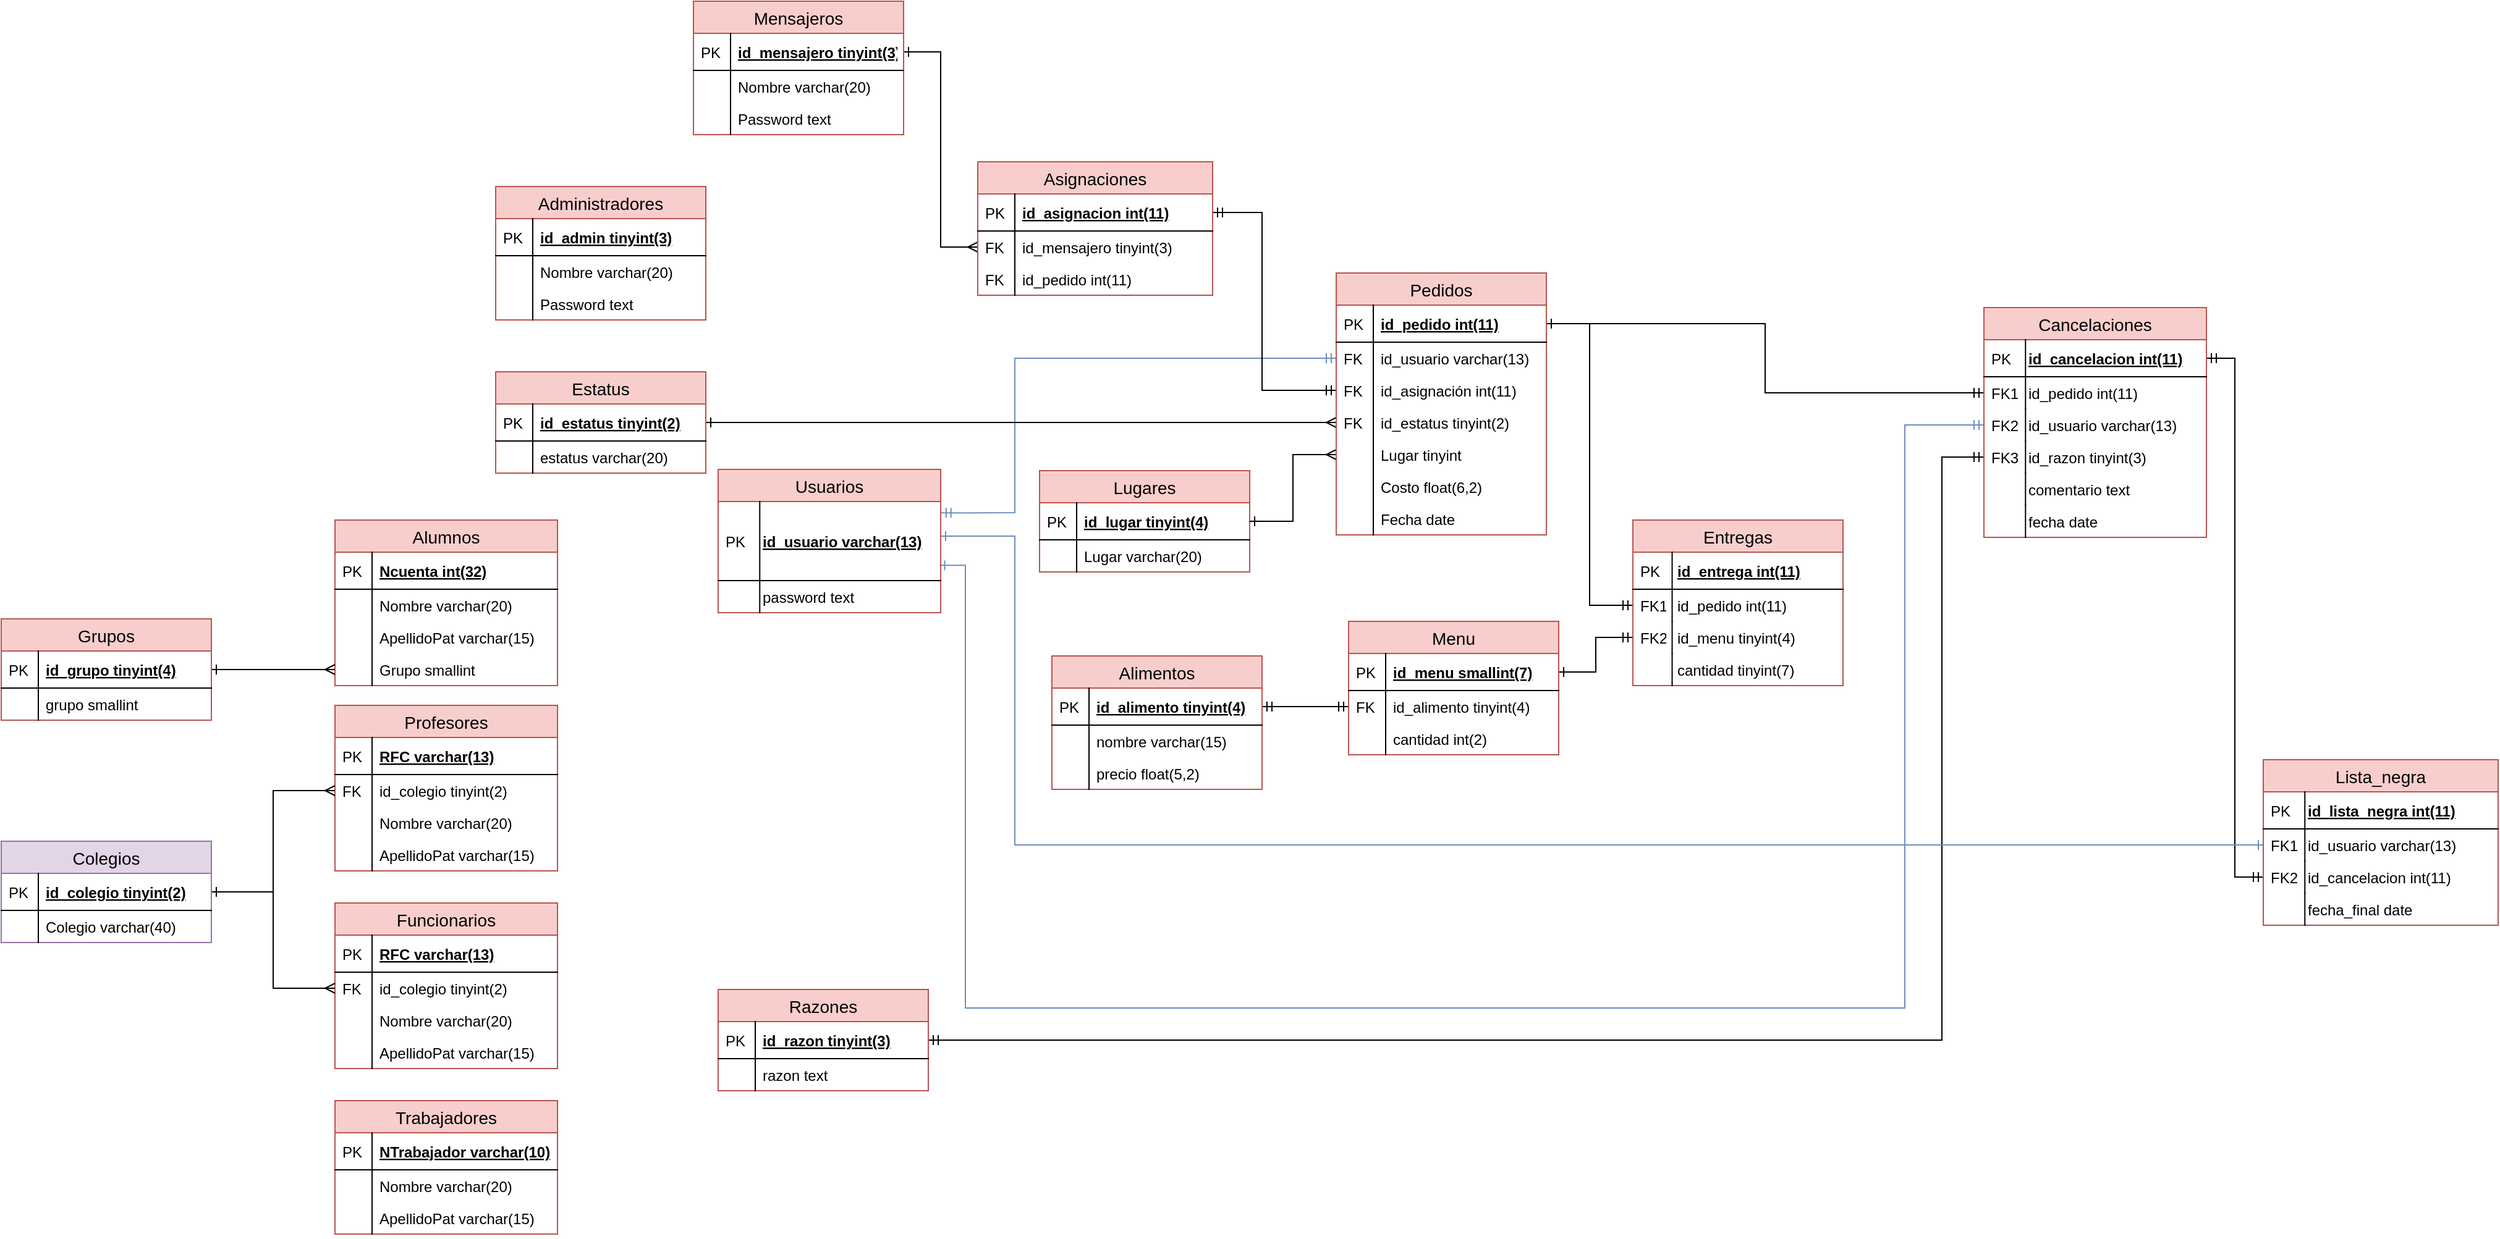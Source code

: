 <mxfile version="13.0.3" type="device"><diagram id="qfNOPnkJXqiFbOZW5sn-" name="Page-1"><mxGraphModel dx="2275" dy="1830" grid="1" gridSize="10" guides="1" tooltips="1" connect="1" arrows="1" fold="1" page="1" pageScale="1" pageWidth="1169" pageHeight="827" math="0" shadow="0"><root><mxCell id="0"/><mxCell id="1" parent="0"/><mxCell id="dNHDh6NeztHpfb-tj-po-1" value="Alumnos" style="swimlane;fontStyle=0;childLayout=stackLayout;horizontal=1;startSize=26;horizontalStack=0;resizeParent=1;resizeParentMax=0;resizeLast=0;collapsible=1;marginBottom=0;align=center;fontSize=14;fillColor=#f8cecc;strokeColor=#b85450;" parent="1" vertex="1"><mxGeometry x="240" y="220" width="180" height="134" as="geometry"/></mxCell><mxCell id="dNHDh6NeztHpfb-tj-po-2" value="Ncuenta int(32)" style="shape=partialRectangle;top=0;left=0;right=0;bottom=1;align=left;verticalAlign=middle;fillColor=none;spacingLeft=34;spacingRight=4;overflow=hidden;rotatable=0;points=[[0,0.5],[1,0.5]];portConstraint=eastwest;dropTarget=0;fontStyle=5;fontSize=12;" parent="dNHDh6NeztHpfb-tj-po-1" vertex="1"><mxGeometry y="26" width="180" height="30" as="geometry"/></mxCell><mxCell id="dNHDh6NeztHpfb-tj-po-3" value="PK" style="shape=partialRectangle;top=0;left=0;bottom=0;fillColor=none;align=left;verticalAlign=middle;spacingLeft=4;spacingRight=4;overflow=hidden;rotatable=0;points=[];portConstraint=eastwest;part=1;fontSize=12;" parent="dNHDh6NeztHpfb-tj-po-2" vertex="1" connectable="0"><mxGeometry width="30" height="30" as="geometry"/></mxCell><mxCell id="dNHDh6NeztHpfb-tj-po-4" value="Nombre varchar(20)" style="shape=partialRectangle;top=0;left=0;right=0;bottom=0;align=left;verticalAlign=top;fillColor=none;spacingLeft=34;spacingRight=4;overflow=hidden;rotatable=0;points=[[0,0.5],[1,0.5]];portConstraint=eastwest;dropTarget=0;fontSize=12;" parent="dNHDh6NeztHpfb-tj-po-1" vertex="1"><mxGeometry y="56" width="180" height="26" as="geometry"/></mxCell><mxCell id="dNHDh6NeztHpfb-tj-po-5" value="" style="shape=partialRectangle;top=0;left=0;bottom=0;fillColor=none;align=left;verticalAlign=top;spacingLeft=4;spacingRight=4;overflow=hidden;rotatable=0;points=[];portConstraint=eastwest;part=1;fontSize=12;" parent="dNHDh6NeztHpfb-tj-po-4" vertex="1" connectable="0"><mxGeometry width="30" height="26" as="geometry"/></mxCell><mxCell id="dNHDh6NeztHpfb-tj-po-6" value="ApellidoPat varchar(15)" style="shape=partialRectangle;top=0;left=0;right=0;bottom=0;align=left;verticalAlign=top;fillColor=none;spacingLeft=34;spacingRight=4;overflow=hidden;rotatable=0;points=[[0,0.5],[1,0.5]];portConstraint=eastwest;dropTarget=0;fontSize=12;" parent="dNHDh6NeztHpfb-tj-po-1" vertex="1"><mxGeometry y="82" width="180" height="26" as="geometry"/></mxCell><mxCell id="dNHDh6NeztHpfb-tj-po-7" value="" style="shape=partialRectangle;top=0;left=0;bottom=0;fillColor=none;align=left;verticalAlign=top;spacingLeft=4;spacingRight=4;overflow=hidden;rotatable=0;points=[];portConstraint=eastwest;part=1;fontSize=12;" parent="dNHDh6NeztHpfb-tj-po-6" vertex="1" connectable="0"><mxGeometry width="30" height="26" as="geometry"/></mxCell><mxCell id="dNHDh6NeztHpfb-tj-po-8" value="Grupo smallint" style="shape=partialRectangle;top=0;left=0;right=0;bottom=0;align=left;verticalAlign=top;fillColor=none;spacingLeft=34;spacingRight=4;overflow=hidden;rotatable=0;points=[[0,0.5],[1,0.5]];portConstraint=eastwest;dropTarget=0;fontSize=12;" parent="dNHDh6NeztHpfb-tj-po-1" vertex="1"><mxGeometry y="108" width="180" height="26" as="geometry"/></mxCell><mxCell id="dNHDh6NeztHpfb-tj-po-9" value="" style="shape=partialRectangle;top=0;left=0;bottom=0;fillColor=none;align=left;verticalAlign=top;spacingLeft=4;spacingRight=4;overflow=hidden;rotatable=0;points=[];portConstraint=eastwest;part=1;fontSize=12;" parent="dNHDh6NeztHpfb-tj-po-8" vertex="1" connectable="0"><mxGeometry width="30" height="26" as="geometry"/></mxCell><mxCell id="dNHDh6NeztHpfb-tj-po-12" value="Profesores" style="swimlane;fontStyle=0;childLayout=stackLayout;horizontal=1;startSize=26;horizontalStack=0;resizeParent=1;resizeParentMax=0;resizeLast=0;collapsible=1;marginBottom=0;align=center;fontSize=14;fillColor=#f8cecc;strokeColor=#b85450;" parent="1" vertex="1"><mxGeometry x="240" y="370" width="180" height="134" as="geometry"/></mxCell><mxCell id="dNHDh6NeztHpfb-tj-po-13" value="RFC varchar(13)" style="shape=partialRectangle;top=0;left=0;right=0;bottom=1;align=left;verticalAlign=middle;fillColor=none;spacingLeft=34;spacingRight=4;overflow=hidden;rotatable=0;points=[[0,0.5],[1,0.5]];portConstraint=eastwest;dropTarget=0;fontStyle=5;fontSize=12;" parent="dNHDh6NeztHpfb-tj-po-12" vertex="1"><mxGeometry y="26" width="180" height="30" as="geometry"/></mxCell><mxCell id="dNHDh6NeztHpfb-tj-po-14" value="PK" style="shape=partialRectangle;top=0;left=0;bottom=0;fillColor=none;align=left;verticalAlign=middle;spacingLeft=4;spacingRight=4;overflow=hidden;rotatable=0;points=[];portConstraint=eastwest;part=1;fontSize=12;" parent="dNHDh6NeztHpfb-tj-po-13" vertex="1" connectable="0"><mxGeometry width="30" height="30" as="geometry"/></mxCell><mxCell id="dNHDh6NeztHpfb-tj-po-198" value="id_colegio tinyint(2)" style="shape=partialRectangle;top=0;left=0;right=0;bottom=0;align=left;verticalAlign=top;fillColor=none;spacingLeft=34;spacingRight=4;overflow=hidden;rotatable=0;points=[[0,0.5],[1,0.5]];portConstraint=eastwest;dropTarget=0;fontSize=12;" parent="dNHDh6NeztHpfb-tj-po-12" vertex="1"><mxGeometry y="56" width="180" height="26" as="geometry"/></mxCell><mxCell id="dNHDh6NeztHpfb-tj-po-199" value="FK" style="shape=partialRectangle;top=0;left=0;bottom=0;fillColor=none;align=left;verticalAlign=top;spacingLeft=4;spacingRight=4;overflow=hidden;rotatable=0;points=[];portConstraint=eastwest;part=1;fontSize=12;" parent="dNHDh6NeztHpfb-tj-po-198" vertex="1" connectable="0"><mxGeometry width="30" height="26" as="geometry"/></mxCell><mxCell id="dNHDh6NeztHpfb-tj-po-15" value="Nombre varchar(20)" style="shape=partialRectangle;top=0;left=0;right=0;bottom=0;align=left;verticalAlign=top;fillColor=none;spacingLeft=34;spacingRight=4;overflow=hidden;rotatable=0;points=[[0,0.5],[1,0.5]];portConstraint=eastwest;dropTarget=0;fontSize=12;" parent="dNHDh6NeztHpfb-tj-po-12" vertex="1"><mxGeometry y="82" width="180" height="26" as="geometry"/></mxCell><mxCell id="dNHDh6NeztHpfb-tj-po-16" value="" style="shape=partialRectangle;top=0;left=0;bottom=0;fillColor=none;align=left;verticalAlign=top;spacingLeft=4;spacingRight=4;overflow=hidden;rotatable=0;points=[];portConstraint=eastwest;part=1;fontSize=12;" parent="dNHDh6NeztHpfb-tj-po-15" vertex="1" connectable="0"><mxGeometry width="30" height="26" as="geometry"/></mxCell><mxCell id="dNHDh6NeztHpfb-tj-po-17" value="ApellidoPat varchar(15)" style="shape=partialRectangle;top=0;left=0;right=0;bottom=0;align=left;verticalAlign=top;fillColor=none;spacingLeft=34;spacingRight=4;overflow=hidden;rotatable=0;points=[[0,0.5],[1,0.5]];portConstraint=eastwest;dropTarget=0;fontSize=12;" parent="dNHDh6NeztHpfb-tj-po-12" vertex="1"><mxGeometry y="108" width="180" height="26" as="geometry"/></mxCell><mxCell id="dNHDh6NeztHpfb-tj-po-18" value="" style="shape=partialRectangle;top=0;left=0;bottom=0;fillColor=none;align=left;verticalAlign=top;spacingLeft=4;spacingRight=4;overflow=hidden;rotatable=0;points=[];portConstraint=eastwest;part=1;fontSize=12;" parent="dNHDh6NeztHpfb-tj-po-17" vertex="1" connectable="0"><mxGeometry width="30" height="26" as="geometry"/></mxCell><mxCell id="dNHDh6NeztHpfb-tj-po-23" value="Funcionarios" style="swimlane;fontStyle=0;childLayout=stackLayout;horizontal=1;startSize=26;horizontalStack=0;resizeParent=1;resizeParentMax=0;resizeLast=0;collapsible=1;marginBottom=0;align=center;fontSize=14;fillColor=#f8cecc;strokeColor=#b85450;" parent="1" vertex="1"><mxGeometry x="240" y="530" width="180" height="134" as="geometry"/></mxCell><mxCell id="dNHDh6NeztHpfb-tj-po-24" value="RFC varchar(13)" style="shape=partialRectangle;top=0;left=0;right=0;bottom=1;align=left;verticalAlign=middle;fillColor=none;spacingLeft=34;spacingRight=4;overflow=hidden;rotatable=0;points=[[0,0.5],[1,0.5]];portConstraint=eastwest;dropTarget=0;fontStyle=5;fontSize=12;" parent="dNHDh6NeztHpfb-tj-po-23" vertex="1"><mxGeometry y="26" width="180" height="30" as="geometry"/></mxCell><mxCell id="dNHDh6NeztHpfb-tj-po-25" value="PK" style="shape=partialRectangle;top=0;left=0;bottom=0;fillColor=none;align=left;verticalAlign=middle;spacingLeft=4;spacingRight=4;overflow=hidden;rotatable=0;points=[];portConstraint=eastwest;part=1;fontSize=12;" parent="dNHDh6NeztHpfb-tj-po-24" vertex="1" connectable="0"><mxGeometry width="30" height="30" as="geometry"/></mxCell><mxCell id="dNHDh6NeztHpfb-tj-po-30" value="id_colegio tinyint(2)" style="shape=partialRectangle;top=0;left=0;right=0;bottom=0;align=left;verticalAlign=top;fillColor=none;spacingLeft=34;spacingRight=4;overflow=hidden;rotatable=0;points=[[0,0.5],[1,0.5]];portConstraint=eastwest;dropTarget=0;fontSize=12;" parent="dNHDh6NeztHpfb-tj-po-23" vertex="1"><mxGeometry y="56" width="180" height="26" as="geometry"/></mxCell><mxCell id="dNHDh6NeztHpfb-tj-po-31" value="FK" style="shape=partialRectangle;top=0;left=0;bottom=0;fillColor=none;align=left;verticalAlign=top;spacingLeft=4;spacingRight=4;overflow=hidden;rotatable=0;points=[];portConstraint=eastwest;part=1;fontSize=12;" parent="dNHDh6NeztHpfb-tj-po-30" vertex="1" connectable="0"><mxGeometry width="30" height="26" as="geometry"/></mxCell><mxCell id="dNHDh6NeztHpfb-tj-po-26" value="Nombre varchar(20)" style="shape=partialRectangle;top=0;left=0;right=0;bottom=0;align=left;verticalAlign=top;fillColor=none;spacingLeft=34;spacingRight=4;overflow=hidden;rotatable=0;points=[[0,0.5],[1,0.5]];portConstraint=eastwest;dropTarget=0;fontSize=12;" parent="dNHDh6NeztHpfb-tj-po-23" vertex="1"><mxGeometry y="82" width="180" height="26" as="geometry"/></mxCell><mxCell id="dNHDh6NeztHpfb-tj-po-27" value="" style="shape=partialRectangle;top=0;left=0;bottom=0;fillColor=none;align=left;verticalAlign=top;spacingLeft=4;spacingRight=4;overflow=hidden;rotatable=0;points=[];portConstraint=eastwest;part=1;fontSize=12;" parent="dNHDh6NeztHpfb-tj-po-26" vertex="1" connectable="0"><mxGeometry width="30" height="26" as="geometry"/></mxCell><mxCell id="dNHDh6NeztHpfb-tj-po-28" value="ApellidoPat varchar(15)" style="shape=partialRectangle;top=0;left=0;right=0;bottom=0;align=left;verticalAlign=top;fillColor=none;spacingLeft=34;spacingRight=4;overflow=hidden;rotatable=0;points=[[0,0.5],[1,0.5]];portConstraint=eastwest;dropTarget=0;fontSize=12;" parent="dNHDh6NeztHpfb-tj-po-23" vertex="1"><mxGeometry y="108" width="180" height="26" as="geometry"/></mxCell><mxCell id="dNHDh6NeztHpfb-tj-po-29" value="" style="shape=partialRectangle;top=0;left=0;bottom=0;fillColor=none;align=left;verticalAlign=top;spacingLeft=4;spacingRight=4;overflow=hidden;rotatable=0;points=[];portConstraint=eastwest;part=1;fontSize=12;" parent="dNHDh6NeztHpfb-tj-po-28" vertex="1" connectable="0"><mxGeometry width="30" height="26" as="geometry"/></mxCell><mxCell id="dNHDh6NeztHpfb-tj-po-34" value="Trabajadores" style="swimlane;fontStyle=0;childLayout=stackLayout;horizontal=1;startSize=26;horizontalStack=0;resizeParent=1;resizeParentMax=0;resizeLast=0;collapsible=1;marginBottom=0;align=center;fontSize=14;fillColor=#f8cecc;strokeColor=#b85450;" parent="1" vertex="1"><mxGeometry x="240" y="690" width="180" height="108" as="geometry"/></mxCell><mxCell id="dNHDh6NeztHpfb-tj-po-35" value="NTrabajador varchar(10)" style="shape=partialRectangle;top=0;left=0;right=0;bottom=1;align=left;verticalAlign=middle;fillColor=none;spacingLeft=34;spacingRight=4;overflow=hidden;rotatable=0;points=[[0,0.5],[1,0.5]];portConstraint=eastwest;dropTarget=0;fontStyle=5;fontSize=12;" parent="dNHDh6NeztHpfb-tj-po-34" vertex="1"><mxGeometry y="26" width="180" height="30" as="geometry"/></mxCell><mxCell id="dNHDh6NeztHpfb-tj-po-36" value="PK" style="shape=partialRectangle;top=0;left=0;bottom=0;fillColor=none;align=left;verticalAlign=middle;spacingLeft=4;spacingRight=4;overflow=hidden;rotatable=0;points=[];portConstraint=eastwest;part=1;fontSize=12;" parent="dNHDh6NeztHpfb-tj-po-35" vertex="1" connectable="0"><mxGeometry width="30" height="30" as="geometry"/></mxCell><mxCell id="dNHDh6NeztHpfb-tj-po-37" value="Nombre varchar(20)" style="shape=partialRectangle;top=0;left=0;right=0;bottom=0;align=left;verticalAlign=top;fillColor=none;spacingLeft=34;spacingRight=4;overflow=hidden;rotatable=0;points=[[0,0.5],[1,0.5]];portConstraint=eastwest;dropTarget=0;fontSize=12;" parent="dNHDh6NeztHpfb-tj-po-34" vertex="1"><mxGeometry y="56" width="180" height="26" as="geometry"/></mxCell><mxCell id="dNHDh6NeztHpfb-tj-po-38" value="" style="shape=partialRectangle;top=0;left=0;bottom=0;fillColor=none;align=left;verticalAlign=top;spacingLeft=4;spacingRight=4;overflow=hidden;rotatable=0;points=[];portConstraint=eastwest;part=1;fontSize=12;" parent="dNHDh6NeztHpfb-tj-po-37" vertex="1" connectable="0"><mxGeometry width="30" height="26" as="geometry"/></mxCell><mxCell id="dNHDh6NeztHpfb-tj-po-39" value="ApellidoPat varchar(15)" style="shape=partialRectangle;top=0;left=0;right=0;bottom=0;align=left;verticalAlign=top;fillColor=none;spacingLeft=34;spacingRight=4;overflow=hidden;rotatable=0;points=[[0,0.5],[1,0.5]];portConstraint=eastwest;dropTarget=0;fontSize=12;" parent="dNHDh6NeztHpfb-tj-po-34" vertex="1"><mxGeometry y="82" width="180" height="26" as="geometry"/></mxCell><mxCell id="dNHDh6NeztHpfb-tj-po-40" value="" style="shape=partialRectangle;top=0;left=0;bottom=0;fillColor=none;align=left;verticalAlign=top;spacingLeft=4;spacingRight=4;overflow=hidden;rotatable=0;points=[];portConstraint=eastwest;part=1;fontSize=12;" parent="dNHDh6NeztHpfb-tj-po-39" vertex="1" connectable="0"><mxGeometry width="30" height="26" as="geometry"/></mxCell><mxCell id="dNHDh6NeztHpfb-tj-po-135" style="edgeStyle=orthogonalEdgeStyle;rounded=0;orthogonalLoop=1;jettySize=auto;html=1;exitX=0.996;exitY=0.806;exitDx=0;exitDy=0;entryX=0;entryY=0.5;entryDx=0;entryDy=0;fontSize=14;fillColor=#dae8fc;strokeColor=#6c8ebf;exitPerimeter=0;endArrow=ERmandOne;endFill=0;startArrow=ERone;startFill=0;" parent="1" source="dNHDh6NeztHpfb-tj-po-88" target="dNHDh6NeztHpfb-tj-po-127" edge="1"><mxGeometry relative="1" as="geometry"><Array as="points"><mxPoint x="750" y="257"/><mxPoint x="750" y="615"/><mxPoint x="1510" y="615"/><mxPoint x="1510" y="143"/></Array></mxGeometry></mxCell><mxCell id="dNHDh6NeztHpfb-tj-po-136" style="edgeStyle=orthogonalEdgeStyle;rounded=0;orthogonalLoop=1;jettySize=auto;html=1;exitX=1.002;exitY=0.143;exitDx=0;exitDy=0;entryX=0;entryY=0.5;entryDx=0;entryDy=0;fontSize=14;fillColor=#dae8fc;strokeColor=#6c8ebf;startArrow=ERmandOne;startFill=0;endArrow=ERmandOne;endFill=0;exitPerimeter=0;" parent="1" source="dNHDh6NeztHpfb-tj-po-88" target="dNHDh6NeztHpfb-tj-po-81" edge="1"><mxGeometry relative="1" as="geometry"><Array as="points"><mxPoint x="750" y="214"/><mxPoint x="790" y="214"/><mxPoint x="790" y="89"/></Array></mxGeometry></mxCell><mxCell id="dNHDh6NeztHpfb-tj-po-145" style="edgeStyle=orthogonalEdgeStyle;rounded=0;orthogonalLoop=1;jettySize=auto;html=1;exitX=1;exitY=0.5;exitDx=0;exitDy=0;entryX=0;entryY=0.5;entryDx=0;entryDy=0;fontSize=14;startArrow=ERmandOne;startFill=0;endArrow=ERmandOne;endFill=0;" parent="1" source="dNHDh6NeztHpfb-tj-po-139" target="dNHDh6NeztHpfb-tj-po-125" edge="1"><mxGeometry relative="1" as="geometry"><Array as="points"><mxPoint x="1540" y="641"/><mxPoint x="1540" y="169"/></Array></mxGeometry></mxCell><mxCell id="dNHDh6NeztHpfb-tj-po-159" style="edgeStyle=orthogonalEdgeStyle;rounded=0;orthogonalLoop=1;jettySize=auto;html=1;exitX=1;exitY=0.5;exitDx=0;exitDy=0;fontSize=14;entryX=0;entryY=0.5;entryDx=0;entryDy=0;startArrow=ERmandOne;startFill=0;endArrow=ERmandOne;endFill=0;" parent="1" source="dNHDh6NeztHpfb-tj-po-123" target="dNHDh6NeztHpfb-tj-po-149" edge="1"><mxGeometry relative="1" as="geometry"><mxPoint x="1740" y="470" as="targetPoint"/></mxGeometry></mxCell><mxCell id="dNHDh6NeztHpfb-tj-po-160" style="edgeStyle=orthogonalEdgeStyle;rounded=0;orthogonalLoop=1;jettySize=auto;html=1;entryX=0;entryY=0.5;entryDx=0;entryDy=0;fontSize=14;fillColor=#dae8fc;strokeColor=#6c8ebf;startArrow=ERone;startFill=0;endArrow=ERone;endFill=0;" parent="1" target="dNHDh6NeztHpfb-tj-po-151" edge="1"><mxGeometry relative="1" as="geometry"><Array as="points"><mxPoint x="790" y="233"/><mxPoint x="790" y="483"/></Array><mxPoint x="730" y="233" as="sourcePoint"/></mxGeometry></mxCell><mxCell id="dNHDh6NeztHpfb-tj-po-168" style="edgeStyle=orthogonalEdgeStyle;rounded=0;orthogonalLoop=1;jettySize=auto;html=1;exitX=1;exitY=0.5;exitDx=0;exitDy=0;entryX=0;entryY=0.5;entryDx=0;entryDy=0;fontSize=14;startArrow=ERmandOne;startFill=0;endArrow=ERmandOne;endFill=0;" parent="1" source="dNHDh6NeztHpfb-tj-po-162" target="dNHDh6NeztHpfb-tj-po-70" edge="1"><mxGeometry relative="1" as="geometry"/></mxCell><mxCell id="dNHDh6NeztHpfb-tj-po-138" value="Razones" style="swimlane;fontStyle=0;childLayout=stackLayout;horizontal=1;startSize=26;horizontalStack=0;resizeParent=1;resizeParentMax=0;resizeLast=0;collapsible=1;marginBottom=0;align=center;fontSize=14;fillColor=#f8cecc;strokeColor=#b85450;" parent="1" vertex="1"><mxGeometry x="550" y="600" width="170" height="82" as="geometry"/></mxCell><mxCell id="dNHDh6NeztHpfb-tj-po-139" value="id_razon tinyint(3)" style="shape=partialRectangle;top=0;left=0;right=0;bottom=1;align=left;verticalAlign=middle;fillColor=none;spacingLeft=34;spacingRight=4;overflow=hidden;rotatable=0;points=[[0,0.5],[1,0.5]];portConstraint=eastwest;dropTarget=0;fontStyle=5;fontSize=12;" parent="dNHDh6NeztHpfb-tj-po-138" vertex="1"><mxGeometry y="26" width="170" height="30" as="geometry"/></mxCell><mxCell id="dNHDh6NeztHpfb-tj-po-140" value="PK" style="shape=partialRectangle;top=0;left=0;bottom=0;fillColor=none;align=left;verticalAlign=middle;spacingLeft=4;spacingRight=4;overflow=hidden;rotatable=0;points=[];portConstraint=eastwest;part=1;fontSize=12;" parent="dNHDh6NeztHpfb-tj-po-139" vertex="1" connectable="0"><mxGeometry width="30" height="30" as="geometry"/></mxCell><mxCell id="dNHDh6NeztHpfb-tj-po-143" value="razon text" style="shape=partialRectangle;top=0;left=0;right=0;bottom=0;align=left;verticalAlign=top;fillColor=none;spacingLeft=34;spacingRight=4;overflow=hidden;rotatable=0;points=[[0,0.5],[1,0.5]];portConstraint=eastwest;dropTarget=0;fontSize=12;" parent="dNHDh6NeztHpfb-tj-po-138" vertex="1"><mxGeometry y="56" width="170" height="26" as="geometry"/></mxCell><mxCell id="dNHDh6NeztHpfb-tj-po-144" value="" style="shape=partialRectangle;top=0;left=0;bottom=0;fillColor=none;align=left;verticalAlign=top;spacingLeft=4;spacingRight=4;overflow=hidden;rotatable=0;points=[];portConstraint=eastwest;part=1;fontSize=12;" parent="dNHDh6NeztHpfb-tj-po-143" vertex="1" connectable="0"><mxGeometry width="30" height="26" as="geometry"/></mxCell><mxCell id="dNHDh6NeztHpfb-tj-po-185" style="edgeStyle=orthogonalEdgeStyle;rounded=0;orthogonalLoop=1;jettySize=auto;html=1;exitX=1;exitY=0.5;exitDx=0;exitDy=0;entryX=0;entryY=0.5;entryDx=0;entryDy=0;fontSize=14;startArrow=ERone;startFill=0;endArrow=ERmandOne;endFill=0;" parent="1" source="dNHDh6NeztHpfb-tj-po-68" target="dNHDh6NeztHpfb-tj-po-183" edge="1"><mxGeometry relative="1" as="geometry"/></mxCell><mxCell id="dNHDh6NeztHpfb-tj-po-186" style="edgeStyle=orthogonalEdgeStyle;rounded=0;orthogonalLoop=1;jettySize=auto;html=1;exitX=1;exitY=0.5;exitDx=0;exitDy=0;entryX=0;entryY=0.5;entryDx=0;entryDy=0;fontSize=14;startArrow=ERone;startFill=0;endArrow=ERmandOne;endFill=0;" parent="1" source="dNHDh6NeztHpfb-tj-po-79" target="dNHDh6NeztHpfb-tj-po-179" edge="1"><mxGeometry relative="1" as="geometry"/></mxCell><mxCell id="dNHDh6NeztHpfb-tj-po-197" style="edgeStyle=orthogonalEdgeStyle;rounded=0;orthogonalLoop=1;jettySize=auto;html=1;exitX=1;exitY=0.5;exitDx=0;exitDy=0;entryX=0;entryY=0.5;entryDx=0;entryDy=0;fontSize=14;startArrow=ERone;startFill=0;endArrow=ERmany;endFill=0;" parent="1" source="dNHDh6NeztHpfb-tj-po-193" target="dNHDh6NeztHpfb-tj-po-30" edge="1"><mxGeometry relative="1" as="geometry"/></mxCell><mxCell id="dNHDh6NeztHpfb-tj-po-200" style="edgeStyle=orthogonalEdgeStyle;rounded=0;orthogonalLoop=1;jettySize=auto;html=1;exitX=1;exitY=0.5;exitDx=0;exitDy=0;entryX=0;entryY=0.5;entryDx=0;entryDy=0;fontSize=14;startArrow=ERone;startFill=0;endArrow=ERmany;endFill=0;" parent="1" source="dNHDh6NeztHpfb-tj-po-193" target="dNHDh6NeztHpfb-tj-po-198" edge="1"><mxGeometry relative="1" as="geometry"/></mxCell><mxCell id="dNHDh6NeztHpfb-tj-po-161" value="Alimentos" style="swimlane;fontStyle=0;childLayout=stackLayout;horizontal=1;startSize=26;horizontalStack=0;resizeParent=1;resizeParentMax=0;resizeLast=0;collapsible=1;marginBottom=0;align=center;fontSize=14;fillColor=#f8cecc;strokeColor=#b85450;" parent="1" vertex="1"><mxGeometry x="820" y="330" width="170" height="108" as="geometry"/></mxCell><mxCell id="dNHDh6NeztHpfb-tj-po-162" value="id_alimento tinyint(4)" style="shape=partialRectangle;top=0;left=0;right=0;bottom=1;align=left;verticalAlign=middle;fillColor=none;spacingLeft=34;spacingRight=4;overflow=hidden;rotatable=0;points=[[0,0.5],[1,0.5]];portConstraint=eastwest;dropTarget=0;fontStyle=5;fontSize=12;" parent="dNHDh6NeztHpfb-tj-po-161" vertex="1"><mxGeometry y="26" width="170" height="30" as="geometry"/></mxCell><mxCell id="dNHDh6NeztHpfb-tj-po-163" value="PK" style="shape=partialRectangle;top=0;left=0;bottom=0;fillColor=none;align=left;verticalAlign=middle;spacingLeft=4;spacingRight=4;overflow=hidden;rotatable=0;points=[];portConstraint=eastwest;part=1;fontSize=12;" parent="dNHDh6NeztHpfb-tj-po-162" vertex="1" connectable="0"><mxGeometry width="30" height="30" as="geometry"/></mxCell><mxCell id="dNHDh6NeztHpfb-tj-po-164" value="nombre varchar(15)" style="shape=partialRectangle;top=0;left=0;right=0;bottom=0;align=left;verticalAlign=top;fillColor=none;spacingLeft=34;spacingRight=4;overflow=hidden;rotatable=0;points=[[0,0.5],[1,0.5]];portConstraint=eastwest;dropTarget=0;fontSize=12;" parent="dNHDh6NeztHpfb-tj-po-161" vertex="1"><mxGeometry y="56" width="170" height="26" as="geometry"/></mxCell><mxCell id="dNHDh6NeztHpfb-tj-po-165" value="" style="shape=partialRectangle;top=0;left=0;bottom=0;fillColor=none;align=left;verticalAlign=top;spacingLeft=4;spacingRight=4;overflow=hidden;rotatable=0;points=[];portConstraint=eastwest;part=1;fontSize=12;" parent="dNHDh6NeztHpfb-tj-po-164" vertex="1" connectable="0"><mxGeometry width="30" height="26" as="geometry"/></mxCell><mxCell id="dNHDh6NeztHpfb-tj-po-166" value="precio float(5,2)" style="shape=partialRectangle;top=0;left=0;right=0;bottom=0;align=left;verticalAlign=top;fillColor=none;spacingLeft=34;spacingRight=4;overflow=hidden;rotatable=0;points=[[0,0.5],[1,0.5]];portConstraint=eastwest;dropTarget=0;fontSize=12;" parent="dNHDh6NeztHpfb-tj-po-161" vertex="1"><mxGeometry y="82" width="170" height="26" as="geometry"/></mxCell><mxCell id="dNHDh6NeztHpfb-tj-po-167" value="" style="shape=partialRectangle;top=0;left=0;bottom=0;fillColor=none;align=left;verticalAlign=top;spacingLeft=4;spacingRight=4;overflow=hidden;rotatable=0;points=[];portConstraint=eastwest;part=1;fontSize=12;" parent="dNHDh6NeztHpfb-tj-po-166" vertex="1" connectable="0"><mxGeometry width="30" height="26" as="geometry"/></mxCell><mxCell id="dNHDh6NeztHpfb-tj-po-67" value="Menu" style="swimlane;fontStyle=0;childLayout=stackLayout;horizontal=1;startSize=26;horizontalStack=0;resizeParent=1;resizeParentMax=0;resizeLast=0;collapsible=1;marginBottom=0;align=center;fontSize=14;fillColor=#f8cecc;strokeColor=#b85450;" parent="1" vertex="1"><mxGeometry x="1060" y="302" width="170" height="108" as="geometry"/></mxCell><mxCell id="dNHDh6NeztHpfb-tj-po-68" value="id_menu smallint(7)" style="shape=partialRectangle;top=0;left=0;right=0;bottom=1;align=left;verticalAlign=middle;fillColor=none;spacingLeft=34;spacingRight=4;overflow=hidden;rotatable=0;points=[[0,0.5],[1,0.5]];portConstraint=eastwest;dropTarget=0;fontStyle=5;fontSize=12;" parent="dNHDh6NeztHpfb-tj-po-67" vertex="1"><mxGeometry y="26" width="170" height="30" as="geometry"/></mxCell><mxCell id="dNHDh6NeztHpfb-tj-po-69" value="PK" style="shape=partialRectangle;top=0;left=0;bottom=0;fillColor=none;align=left;verticalAlign=middle;spacingLeft=4;spacingRight=4;overflow=hidden;rotatable=0;points=[];portConstraint=eastwest;part=1;fontSize=12;" parent="dNHDh6NeztHpfb-tj-po-68" vertex="1" connectable="0"><mxGeometry width="30" height="30" as="geometry"/></mxCell><mxCell id="dNHDh6NeztHpfb-tj-po-70" value="id_alimento tinyint(4)" style="shape=partialRectangle;top=0;left=0;right=0;bottom=0;align=left;verticalAlign=top;fillColor=none;spacingLeft=34;spacingRight=4;overflow=hidden;rotatable=0;points=[[0,0.5],[1,0.5]];portConstraint=eastwest;dropTarget=0;fontSize=12;" parent="dNHDh6NeztHpfb-tj-po-67" vertex="1"><mxGeometry y="56" width="170" height="26" as="geometry"/></mxCell><mxCell id="dNHDh6NeztHpfb-tj-po-71" value="FK" style="shape=partialRectangle;top=0;left=0;bottom=0;fillColor=none;align=left;verticalAlign=top;spacingLeft=4;spacingRight=4;overflow=hidden;rotatable=0;points=[];portConstraint=eastwest;part=1;fontSize=12;" parent="dNHDh6NeztHpfb-tj-po-70" vertex="1" connectable="0"><mxGeometry width="30" height="26" as="geometry"/></mxCell><mxCell id="dNHDh6NeztHpfb-tj-po-72" value="cantidad int(2)" style="shape=partialRectangle;top=0;left=0;right=0;bottom=0;align=left;verticalAlign=top;fillColor=none;spacingLeft=34;spacingRight=4;overflow=hidden;rotatable=0;points=[[0,0.5],[1,0.5]];portConstraint=eastwest;dropTarget=0;fontSize=12;" parent="dNHDh6NeztHpfb-tj-po-67" vertex="1"><mxGeometry y="82" width="170" height="26" as="geometry"/></mxCell><mxCell id="dNHDh6NeztHpfb-tj-po-73" value="" style="shape=partialRectangle;top=0;left=0;bottom=0;fillColor=none;align=left;verticalAlign=top;spacingLeft=4;spacingRight=4;overflow=hidden;rotatable=0;points=[];portConstraint=eastwest;part=1;fontSize=12;" parent="dNHDh6NeztHpfb-tj-po-72" vertex="1" connectable="0"><mxGeometry width="30" height="26" as="geometry"/></mxCell><mxCell id="dNHDh6NeztHpfb-tj-po-176" value="Entregas" style="swimlane;fontStyle=0;childLayout=stackLayout;horizontal=1;startSize=26;horizontalStack=0;resizeParent=1;resizeParentMax=0;resizeLast=0;collapsible=1;marginBottom=0;align=center;fontSize=14;fillColor=#f8cecc;strokeColor=#b85450;" parent="1" vertex="1"><mxGeometry x="1290" y="220" width="170" height="134" as="geometry"/></mxCell><mxCell id="dNHDh6NeztHpfb-tj-po-177" value="id_entrega int(11)" style="shape=partialRectangle;top=0;left=0;right=0;bottom=1;align=left;verticalAlign=middle;fillColor=none;spacingLeft=34;spacingRight=4;overflow=hidden;rotatable=0;points=[[0,0.5],[1,0.5]];portConstraint=eastwest;dropTarget=0;fontStyle=5;fontSize=12;" parent="dNHDh6NeztHpfb-tj-po-176" vertex="1"><mxGeometry y="26" width="170" height="30" as="geometry"/></mxCell><mxCell id="dNHDh6NeztHpfb-tj-po-178" value="PK" style="shape=partialRectangle;top=0;left=0;bottom=0;fillColor=none;align=left;verticalAlign=middle;spacingLeft=4;spacingRight=4;overflow=hidden;rotatable=0;points=[];portConstraint=eastwest;part=1;fontSize=12;" parent="dNHDh6NeztHpfb-tj-po-177" vertex="1" connectable="0"><mxGeometry width="31.765" height="30" as="geometry"/></mxCell><mxCell id="dNHDh6NeztHpfb-tj-po-179" value="id_pedido int(11)" style="shape=partialRectangle;top=0;left=0;right=0;bottom=0;align=left;verticalAlign=top;fillColor=none;spacingLeft=34;spacingRight=4;overflow=hidden;rotatable=0;points=[[0,0.5],[1,0.5]];portConstraint=eastwest;dropTarget=0;fontSize=12;" parent="dNHDh6NeztHpfb-tj-po-176" vertex="1"><mxGeometry y="56" width="170" height="26" as="geometry"/></mxCell><mxCell id="dNHDh6NeztHpfb-tj-po-180" value="FK1" style="shape=partialRectangle;top=0;left=0;bottom=0;fillColor=none;align=left;verticalAlign=top;spacingLeft=4;spacingRight=4;overflow=hidden;rotatable=0;points=[];portConstraint=eastwest;part=1;fontSize=12;" parent="dNHDh6NeztHpfb-tj-po-179" vertex="1" connectable="0"><mxGeometry width="31.765" height="26" as="geometry"/></mxCell><mxCell id="dNHDh6NeztHpfb-tj-po-183" value="id_menu tinyint(4)" style="shape=partialRectangle;top=0;left=0;right=0;bottom=0;align=left;verticalAlign=top;fillColor=none;spacingLeft=34;spacingRight=4;overflow=hidden;rotatable=0;points=[[0,0.5],[1,0.5]];portConstraint=eastwest;dropTarget=0;fontSize=12;" parent="dNHDh6NeztHpfb-tj-po-176" vertex="1"><mxGeometry y="82" width="170" height="26" as="geometry"/></mxCell><mxCell id="dNHDh6NeztHpfb-tj-po-184" value="FK2" style="shape=partialRectangle;top=0;left=0;bottom=0;fillColor=none;align=left;verticalAlign=top;spacingLeft=4;spacingRight=4;overflow=hidden;rotatable=0;points=[];portConstraint=eastwest;part=1;fontSize=12;" parent="dNHDh6NeztHpfb-tj-po-183" vertex="1" connectable="0"><mxGeometry width="31.765" height="26" as="geometry"/></mxCell><mxCell id="dNHDh6NeztHpfb-tj-po-181" value="cantidad tinyint(7)" style="shape=partialRectangle;top=0;left=0;right=0;bottom=0;align=left;verticalAlign=top;fillColor=none;spacingLeft=34;spacingRight=4;overflow=hidden;rotatable=0;points=[[0,0.5],[1,0.5]];portConstraint=eastwest;dropTarget=0;fontSize=12;" parent="dNHDh6NeztHpfb-tj-po-176" vertex="1"><mxGeometry y="108" width="170" height="26" as="geometry"/></mxCell><mxCell id="dNHDh6NeztHpfb-tj-po-182" value="" style="shape=partialRectangle;top=0;left=0;bottom=0;fillColor=none;align=left;verticalAlign=top;spacingLeft=4;spacingRight=4;overflow=hidden;rotatable=0;points=[];portConstraint=eastwest;part=1;fontSize=12;" parent="dNHDh6NeztHpfb-tj-po-181" vertex="1" connectable="0"><mxGeometry width="31.765" height="26" as="geometry"/></mxCell><mxCell id="dNHDh6NeztHpfb-tj-po-211" style="edgeStyle=orthogonalEdgeStyle;rounded=0;orthogonalLoop=1;jettySize=auto;html=1;exitX=1;exitY=0.5;exitDx=0;exitDy=0;entryX=0;entryY=0.5;entryDx=0;entryDy=0;fontSize=14;startArrow=ERone;startFill=0;endArrow=ERmandOne;endFill=0;" parent="1" source="dNHDh6NeztHpfb-tj-po-79" target="dNHDh6NeztHpfb-tj-po-129" edge="1"><mxGeometry relative="1" as="geometry"/></mxCell><mxCell id="dNHDh6NeztHpfb-tj-po-212" style="edgeStyle=orthogonalEdgeStyle;rounded=0;orthogonalLoop=1;jettySize=auto;html=1;exitX=1;exitY=0.5;exitDx=0;exitDy=0;entryX=0;entryY=0.5;entryDx=0;entryDy=0;fontSize=14;startArrow=ERone;startFill=0;endArrow=ERmany;endFill=0;" parent="1" source="dNHDh6NeztHpfb-tj-po-207" target="dNHDh6NeztHpfb-tj-po-204" edge="1"><mxGeometry relative="1" as="geometry"><Array as="points"><mxPoint x="540" y="141"/></Array></mxGeometry></mxCell><mxCell id="dNHDh6NeztHpfb-tj-po-146" value="Lista_negra" style="swimlane;fontStyle=0;childLayout=stackLayout;horizontal=1;startSize=26;horizontalStack=0;resizeParent=1;resizeParentMax=0;resizeLast=0;collapsible=1;marginBottom=0;align=center;fontSize=14;fillColor=#f8cecc;strokeColor=#b85450;" parent="1" vertex="1"><mxGeometry x="1800" y="414" width="190" height="134" as="geometry"/></mxCell><mxCell id="dNHDh6NeztHpfb-tj-po-147" value="id_lista_negra int(11)" style="shape=partialRectangle;top=0;left=0;right=0;bottom=1;align=left;verticalAlign=middle;fillColor=none;spacingLeft=34;spacingRight=4;overflow=hidden;rotatable=0;points=[[0,0.5],[1,0.5]];portConstraint=eastwest;dropTarget=0;fontStyle=5;fontSize=12;" parent="dNHDh6NeztHpfb-tj-po-146" vertex="1"><mxGeometry y="26" width="190" height="30" as="geometry"/></mxCell><mxCell id="dNHDh6NeztHpfb-tj-po-148" value="PK" style="shape=partialRectangle;top=0;left=0;bottom=0;fillColor=none;align=left;verticalAlign=middle;spacingLeft=4;spacingRight=4;overflow=hidden;rotatable=0;points=[];portConstraint=eastwest;part=1;fontSize=12;" parent="dNHDh6NeztHpfb-tj-po-147" vertex="1" connectable="0"><mxGeometry width="33.633" height="30" as="geometry"/></mxCell><mxCell id="dNHDh6NeztHpfb-tj-po-151" value="id_usuario varchar(13)" style="shape=partialRectangle;top=0;left=0;right=0;bottom=0;align=left;verticalAlign=top;fillColor=none;spacingLeft=34;spacingRight=4;overflow=hidden;rotatable=0;points=[[0,0.5],[1,0.5]];portConstraint=eastwest;dropTarget=0;fontSize=12;" parent="dNHDh6NeztHpfb-tj-po-146" vertex="1"><mxGeometry y="56" width="190" height="26" as="geometry"/></mxCell><mxCell id="dNHDh6NeztHpfb-tj-po-152" value="FK1" style="shape=partialRectangle;top=0;left=0;bottom=0;fillColor=none;align=left;verticalAlign=top;spacingLeft=4;spacingRight=4;overflow=hidden;rotatable=0;points=[];portConstraint=eastwest;part=1;fontSize=12;" parent="dNHDh6NeztHpfb-tj-po-151" vertex="1" connectable="0"><mxGeometry width="33.633" height="26" as="geometry"/></mxCell><mxCell id="dNHDh6NeztHpfb-tj-po-149" value="id_cancelacion int(11)" style="shape=partialRectangle;top=0;left=0;right=0;bottom=0;align=left;verticalAlign=top;fillColor=none;spacingLeft=34;spacingRight=4;overflow=hidden;rotatable=0;points=[[0,0.5],[1,0.5]];portConstraint=eastwest;dropTarget=0;fontSize=12;" parent="dNHDh6NeztHpfb-tj-po-146" vertex="1"><mxGeometry y="82" width="190" height="26" as="geometry"/></mxCell><mxCell id="dNHDh6NeztHpfb-tj-po-150" value="FK2" style="shape=partialRectangle;top=0;left=0;bottom=0;fillColor=none;align=left;verticalAlign=top;spacingLeft=4;spacingRight=4;overflow=hidden;rotatable=0;points=[];portConstraint=eastwest;part=1;fontSize=12;" parent="dNHDh6NeztHpfb-tj-po-149" vertex="1" connectable="0"><mxGeometry width="33.633" height="26" as="geometry"/></mxCell><mxCell id="dNHDh6NeztHpfb-tj-po-155" value="fecha_final date" style="shape=partialRectangle;top=0;left=0;right=0;bottom=0;align=left;verticalAlign=top;fillColor=none;spacingLeft=34;spacingRight=4;overflow=hidden;rotatable=0;points=[[0,0.5],[1,0.5]];portConstraint=eastwest;dropTarget=0;fontSize=12;" parent="dNHDh6NeztHpfb-tj-po-146" vertex="1"><mxGeometry y="108" width="190" height="26" as="geometry"/></mxCell><mxCell id="dNHDh6NeztHpfb-tj-po-156" value="" style="shape=partialRectangle;top=0;left=0;bottom=0;fillColor=none;align=left;verticalAlign=top;spacingLeft=4;spacingRight=4;overflow=hidden;rotatable=0;points=[];portConstraint=eastwest;part=1;fontSize=12;" parent="dNHDh6NeztHpfb-tj-po-155" vertex="1" connectable="0"><mxGeometry width="33.633" height="26" as="geometry"/></mxCell><mxCell id="dNHDh6NeztHpfb-tj-po-122" value="Cancelaciones" style="swimlane;fontStyle=0;childLayout=stackLayout;horizontal=1;startSize=26;horizontalStack=0;resizeParent=1;resizeParentMax=0;resizeLast=0;collapsible=1;marginBottom=0;align=center;fontSize=14;fillColor=#f8cecc;strokeColor=#b85450;" parent="1" vertex="1"><mxGeometry x="1574" y="48" width="180" height="186" as="geometry"/></mxCell><mxCell id="dNHDh6NeztHpfb-tj-po-123" value="id_cancelacion int(11)" style="shape=partialRectangle;top=0;left=0;right=0;bottom=1;align=left;verticalAlign=middle;fillColor=none;spacingLeft=34;spacingRight=4;overflow=hidden;rotatable=0;points=[[0,0.5],[1,0.5]];portConstraint=eastwest;dropTarget=0;fontStyle=5;fontSize=12;" parent="dNHDh6NeztHpfb-tj-po-122" vertex="1"><mxGeometry y="26" width="180" height="30" as="geometry"/></mxCell><mxCell id="dNHDh6NeztHpfb-tj-po-124" value="PK" style="shape=partialRectangle;top=0;left=0;bottom=0;fillColor=none;align=left;verticalAlign=middle;spacingLeft=4;spacingRight=4;overflow=hidden;rotatable=0;points=[];portConstraint=eastwest;part=1;fontSize=12;" parent="dNHDh6NeztHpfb-tj-po-123" vertex="1" connectable="0"><mxGeometry width="33.633" height="30" as="geometry"/></mxCell><mxCell id="dNHDh6NeztHpfb-tj-po-129" value="id_pedido int(11)" style="shape=partialRectangle;top=0;left=0;right=0;bottom=0;align=left;verticalAlign=top;fillColor=none;spacingLeft=34;spacingRight=4;overflow=hidden;rotatable=0;points=[[0,0.5],[1,0.5]];portConstraint=eastwest;dropTarget=0;fontSize=12;" parent="dNHDh6NeztHpfb-tj-po-122" vertex="1"><mxGeometry y="56" width="180" height="26" as="geometry"/></mxCell><mxCell id="dNHDh6NeztHpfb-tj-po-130" value="FK1" style="shape=partialRectangle;top=0;left=0;bottom=0;fillColor=none;align=left;verticalAlign=top;spacingLeft=4;spacingRight=4;overflow=hidden;rotatable=0;points=[];portConstraint=eastwest;part=1;fontSize=12;" parent="dNHDh6NeztHpfb-tj-po-129" vertex="1" connectable="0"><mxGeometry width="33.633" height="26" as="geometry"/></mxCell><mxCell id="dNHDh6NeztHpfb-tj-po-127" value="id_usuario varchar(13)" style="shape=partialRectangle;top=0;left=0;right=0;bottom=0;align=left;verticalAlign=top;fillColor=none;spacingLeft=34;spacingRight=4;overflow=hidden;rotatable=0;points=[[0,0.5],[1,0.5]];portConstraint=eastwest;dropTarget=0;fontSize=12;" parent="dNHDh6NeztHpfb-tj-po-122" vertex="1"><mxGeometry y="82" width="180" height="26" as="geometry"/></mxCell><mxCell id="dNHDh6NeztHpfb-tj-po-128" value="FK2" style="shape=partialRectangle;top=0;left=0;bottom=0;fillColor=none;align=left;verticalAlign=top;spacingLeft=4;spacingRight=4;overflow=hidden;rotatable=0;points=[];portConstraint=eastwest;part=1;fontSize=12;" parent="dNHDh6NeztHpfb-tj-po-127" vertex="1" connectable="0"><mxGeometry width="33.633" height="26" as="geometry"/></mxCell><mxCell id="dNHDh6NeztHpfb-tj-po-125" value="id_razon tinyint(3)" style="shape=partialRectangle;top=0;left=0;right=0;bottom=0;align=left;verticalAlign=top;fillColor=none;spacingLeft=34;spacingRight=4;overflow=hidden;rotatable=0;points=[[0,0.5],[1,0.5]];portConstraint=eastwest;dropTarget=0;fontSize=12;" parent="dNHDh6NeztHpfb-tj-po-122" vertex="1"><mxGeometry y="108" width="180" height="26" as="geometry"/></mxCell><mxCell id="dNHDh6NeztHpfb-tj-po-126" value="FK3" style="shape=partialRectangle;top=0;left=0;bottom=0;fillColor=none;align=left;verticalAlign=top;spacingLeft=4;spacingRight=4;overflow=hidden;rotatable=0;points=[];portConstraint=eastwest;part=1;fontSize=12;" parent="dNHDh6NeztHpfb-tj-po-125" vertex="1" connectable="0"><mxGeometry width="33.633" height="26" as="geometry"/></mxCell><mxCell id="dNHDh6NeztHpfb-tj-po-131" value="comentario text" style="shape=partialRectangle;top=0;left=0;right=0;bottom=0;align=left;verticalAlign=top;fillColor=none;spacingLeft=34;spacingRight=4;overflow=hidden;rotatable=0;points=[[0,0.5],[1,0.5]];portConstraint=eastwest;dropTarget=0;fontSize=12;" parent="dNHDh6NeztHpfb-tj-po-122" vertex="1"><mxGeometry y="134" width="180" height="26" as="geometry"/></mxCell><mxCell id="dNHDh6NeztHpfb-tj-po-132" value="" style="shape=partialRectangle;top=0;left=0;bottom=0;fillColor=none;align=left;verticalAlign=top;spacingLeft=4;spacingRight=4;overflow=hidden;rotatable=0;points=[];portConstraint=eastwest;part=1;fontSize=12;" parent="dNHDh6NeztHpfb-tj-po-131" vertex="1" connectable="0"><mxGeometry width="33.633" height="26" as="geometry"/></mxCell><mxCell id="dNHDh6NeztHpfb-tj-po-133" value="fecha date" style="shape=partialRectangle;top=0;left=0;right=0;bottom=0;align=left;verticalAlign=top;fillColor=none;spacingLeft=34;spacingRight=4;overflow=hidden;rotatable=0;points=[[0,0.5],[1,0.5]];portConstraint=eastwest;dropTarget=0;fontSize=12;" parent="dNHDh6NeztHpfb-tj-po-122" vertex="1"><mxGeometry y="160" width="180" height="26" as="geometry"/></mxCell><mxCell id="dNHDh6NeztHpfb-tj-po-134" value="" style="shape=partialRectangle;top=0;left=0;bottom=0;fillColor=none;align=left;verticalAlign=top;spacingLeft=4;spacingRight=4;overflow=hidden;rotatable=0;points=[];portConstraint=eastwest;part=1;fontSize=12;" parent="dNHDh6NeztHpfb-tj-po-133" vertex="1" connectable="0"><mxGeometry width="33.633" height="26" as="geometry"/></mxCell><mxCell id="dNHDh6NeztHpfb-tj-po-228" style="edgeStyle=orthogonalEdgeStyle;rounded=0;orthogonalLoop=1;jettySize=auto;html=1;exitX=1;exitY=0.5;exitDx=0;exitDy=0;entryX=0;entryY=0.5;entryDx=0;entryDy=0;fontSize=14;startArrow=ERmandOne;startFill=0;endArrow=ERmandOne;endFill=0;" parent="1" source="mX2cdD475jnR9oYOWXAd-2" target="dNHDh6NeztHpfb-tj-po-202" edge="1"><mxGeometry relative="1" as="geometry"><Array as="points"><mxPoint x="990" y="-29"/><mxPoint x="990" y="115"/></Array></mxGeometry></mxCell><mxCell id="GHDTEg2poODoNYxx4lCb-6" style="edgeStyle=orthogonalEdgeStyle;rounded=0;orthogonalLoop=1;jettySize=auto;html=1;exitX=0;exitY=0.5;exitDx=0;exitDy=0;startArrow=ERmany;startFill=0;endArrow=ERone;endFill=0;entryX=1;entryY=0.5;entryDx=0;entryDy=0;" parent="1" source="dNHDh6NeztHpfb-tj-po-8" target="GHDTEg2poODoNYxx4lCb-2" edge="1"><mxGeometry relative="1" as="geometry"><mxPoint x="170" y="250" as="targetPoint"/></mxGeometry></mxCell><mxCell id="GHDTEg2poODoNYxx4lCb-1" value="Grupos" style="swimlane;fontStyle=0;childLayout=stackLayout;horizontal=1;startSize=26;horizontalStack=0;resizeParent=1;resizeParentMax=0;resizeLast=0;collapsible=1;marginBottom=0;align=center;fontSize=14;fillColor=#f8cecc;strokeColor=#b85450;" parent="1" vertex="1"><mxGeometry x="-30" y="300" width="170" height="82" as="geometry"/></mxCell><mxCell id="GHDTEg2poODoNYxx4lCb-2" value="id_grupo tinyint(4)" style="shape=partialRectangle;top=0;left=0;right=0;bottom=1;align=left;verticalAlign=middle;fillColor=none;spacingLeft=34;spacingRight=4;overflow=hidden;rotatable=0;points=[[0,0.5],[1,0.5]];portConstraint=eastwest;dropTarget=0;fontStyle=5;fontSize=12;" parent="GHDTEg2poODoNYxx4lCb-1" vertex="1"><mxGeometry y="26" width="170" height="30" as="geometry"/></mxCell><mxCell id="GHDTEg2poODoNYxx4lCb-3" value="PK" style="shape=partialRectangle;top=0;left=0;bottom=0;fillColor=none;align=left;verticalAlign=middle;spacingLeft=4;spacingRight=4;overflow=hidden;rotatable=0;points=[];portConstraint=eastwest;part=1;fontSize=12;" parent="GHDTEg2poODoNYxx4lCb-2" vertex="1" connectable="0"><mxGeometry width="30" height="30" as="geometry"/></mxCell><mxCell id="GHDTEg2poODoNYxx4lCb-4" value="grupo smallint" style="shape=partialRectangle;top=0;left=0;right=0;bottom=0;align=left;verticalAlign=top;fillColor=none;spacingLeft=34;spacingRight=4;overflow=hidden;rotatable=0;points=[[0,0.5],[1,0.5]];portConstraint=eastwest;dropTarget=0;fontSize=12;" parent="GHDTEg2poODoNYxx4lCb-1" vertex="1"><mxGeometry y="56" width="170" height="26" as="geometry"/></mxCell><mxCell id="GHDTEg2poODoNYxx4lCb-5" value="" style="shape=partialRectangle;top=0;left=0;bottom=0;fillColor=none;align=left;verticalAlign=top;spacingLeft=4;spacingRight=4;overflow=hidden;rotatable=0;points=[];portConstraint=eastwest;part=1;fontSize=12;" parent="GHDTEg2poODoNYxx4lCb-4" vertex="1" connectable="0"><mxGeometry width="30" height="26" as="geometry"/></mxCell><mxCell id="GHDTEg2poODoNYxx4lCb-7" value="Lugares" style="swimlane;fontStyle=0;childLayout=stackLayout;horizontal=1;startSize=26;horizontalStack=0;resizeParent=1;resizeParentMax=0;resizeLast=0;collapsible=1;marginBottom=0;align=center;fontSize=14;fillColor=#f8cecc;strokeColor=#b85450;" parent="1" vertex="1"><mxGeometry x="810" y="180" width="170" height="82" as="geometry"/></mxCell><mxCell id="GHDTEg2poODoNYxx4lCb-8" value="id_lugar tinyint(4)" style="shape=partialRectangle;top=0;left=0;right=0;bottom=1;align=left;verticalAlign=middle;fillColor=none;spacingLeft=34;spacingRight=4;overflow=hidden;rotatable=0;points=[[0,0.5],[1,0.5]];portConstraint=eastwest;dropTarget=0;fontStyle=5;fontSize=12;" parent="GHDTEg2poODoNYxx4lCb-7" vertex="1"><mxGeometry y="26" width="170" height="30" as="geometry"/></mxCell><mxCell id="GHDTEg2poODoNYxx4lCb-9" value="PK" style="shape=partialRectangle;top=0;left=0;bottom=0;fillColor=none;align=left;verticalAlign=middle;spacingLeft=4;spacingRight=4;overflow=hidden;rotatable=0;points=[];portConstraint=eastwest;part=1;fontSize=12;" parent="GHDTEg2poODoNYxx4lCb-8" vertex="1" connectable="0"><mxGeometry width="30" height="30" as="geometry"/></mxCell><mxCell id="GHDTEg2poODoNYxx4lCb-10" value="Lugar varchar(20)" style="shape=partialRectangle;top=0;left=0;right=0;bottom=0;align=left;verticalAlign=top;fillColor=none;spacingLeft=34;spacingRight=4;overflow=hidden;rotatable=0;points=[[0,0.5],[1,0.5]];portConstraint=eastwest;dropTarget=0;fontSize=12;" parent="GHDTEg2poODoNYxx4lCb-7" vertex="1"><mxGeometry y="56" width="170" height="26" as="geometry"/></mxCell><mxCell id="GHDTEg2poODoNYxx4lCb-11" value="" style="shape=partialRectangle;top=0;left=0;bottom=0;fillColor=none;align=left;verticalAlign=top;spacingLeft=4;spacingRight=4;overflow=hidden;rotatable=0;points=[];portConstraint=eastwest;part=1;fontSize=12;" parent="GHDTEg2poODoNYxx4lCb-10" vertex="1" connectable="0"><mxGeometry width="30" height="26" as="geometry"/></mxCell><mxCell id="GHDTEg2poODoNYxx4lCb-12" style="edgeStyle=orthogonalEdgeStyle;rounded=0;orthogonalLoop=1;jettySize=auto;html=1;exitX=1;exitY=0.5;exitDx=0;exitDy=0;entryX=0;entryY=0.5;entryDx=0;entryDy=0;startArrow=ERone;startFill=0;endArrow=ERmany;endFill=0;" parent="1" source="GHDTEg2poODoNYxx4lCb-8" target="dNHDh6NeztHpfb-tj-po-83" edge="1"><mxGeometry relative="1" as="geometry"/></mxCell><mxCell id="dNHDh6NeztHpfb-tj-po-78" value="Pedidos" style="swimlane;fontStyle=0;childLayout=stackLayout;horizontal=1;startSize=26;horizontalStack=0;resizeParent=1;resizeParentMax=0;resizeLast=0;collapsible=1;marginBottom=0;align=center;fontSize=14;fillColor=#f8cecc;strokeColor=#b85450;" parent="1" vertex="1"><mxGeometry x="1050" y="20" width="170" height="212" as="geometry"/></mxCell><mxCell id="dNHDh6NeztHpfb-tj-po-79" value="id_pedido int(11)" style="shape=partialRectangle;top=0;left=0;right=0;bottom=1;align=left;verticalAlign=middle;fillColor=none;spacingLeft=34;spacingRight=4;overflow=hidden;rotatable=0;points=[[0,0.5],[1,0.5]];portConstraint=eastwest;dropTarget=0;fontStyle=5;fontSize=12;" parent="dNHDh6NeztHpfb-tj-po-78" vertex="1"><mxGeometry y="26" width="170" height="30" as="geometry"/></mxCell><mxCell id="dNHDh6NeztHpfb-tj-po-80" value="PK" style="shape=partialRectangle;top=0;left=0;bottom=0;fillColor=none;align=left;verticalAlign=middle;spacingLeft=4;spacingRight=4;overflow=hidden;rotatable=0;points=[];portConstraint=eastwest;part=1;fontSize=12;" parent="dNHDh6NeztHpfb-tj-po-79" vertex="1" connectable="0"><mxGeometry width="30" height="30" as="geometry"/></mxCell><mxCell id="dNHDh6NeztHpfb-tj-po-81" value="id_usuario varchar(13)" style="shape=partialRectangle;top=0;left=0;right=0;bottom=0;align=left;verticalAlign=top;fillColor=none;spacingLeft=34;spacingRight=4;overflow=hidden;rotatable=0;points=[[0,0.5],[1,0.5]];portConstraint=eastwest;dropTarget=0;fontSize=12;" parent="dNHDh6NeztHpfb-tj-po-78" vertex="1"><mxGeometry y="56" width="170" height="26" as="geometry"/></mxCell><mxCell id="dNHDh6NeztHpfb-tj-po-82" value="FK" style="shape=partialRectangle;top=0;left=0;bottom=0;fillColor=none;align=left;verticalAlign=top;spacingLeft=4;spacingRight=4;overflow=hidden;rotatable=0;points=[];portConstraint=eastwest;part=1;fontSize=12;" parent="dNHDh6NeztHpfb-tj-po-81" vertex="1" connectable="0"><mxGeometry width="30" height="26" as="geometry"/></mxCell><mxCell id="dNHDh6NeztHpfb-tj-po-202" value="id_asignación int(11)" style="shape=partialRectangle;top=0;left=0;right=0;bottom=0;align=left;verticalAlign=top;fillColor=none;spacingLeft=34;spacingRight=4;overflow=hidden;rotatable=0;points=[[0,0.5],[1,0.5]];portConstraint=eastwest;dropTarget=0;fontSize=12;" parent="dNHDh6NeztHpfb-tj-po-78" vertex="1"><mxGeometry y="82" width="170" height="26" as="geometry"/></mxCell><mxCell id="dNHDh6NeztHpfb-tj-po-203" value="FK" style="shape=partialRectangle;top=0;left=0;bottom=0;fillColor=none;align=left;verticalAlign=top;spacingLeft=4;spacingRight=4;overflow=hidden;rotatable=0;points=[];portConstraint=eastwest;part=1;fontSize=12;" parent="dNHDh6NeztHpfb-tj-po-202" vertex="1" connectable="0"><mxGeometry width="30" height="26" as="geometry"/></mxCell><mxCell id="dNHDh6NeztHpfb-tj-po-204" value="id_estatus tinyint(2)" style="shape=partialRectangle;top=0;left=0;right=0;bottom=0;align=left;verticalAlign=top;fillColor=none;spacingLeft=34;spacingRight=4;overflow=hidden;rotatable=0;points=[[0,0.5],[1,0.5]];portConstraint=eastwest;dropTarget=0;fontSize=12;" parent="dNHDh6NeztHpfb-tj-po-78" vertex="1"><mxGeometry y="108" width="170" height="26" as="geometry"/></mxCell><mxCell id="dNHDh6NeztHpfb-tj-po-205" value="FK" style="shape=partialRectangle;top=0;left=0;bottom=0;fillColor=none;align=left;verticalAlign=top;spacingLeft=4;spacingRight=4;overflow=hidden;rotatable=0;points=[];portConstraint=eastwest;part=1;fontSize=12;" parent="dNHDh6NeztHpfb-tj-po-204" vertex="1" connectable="0"><mxGeometry width="30" height="26" as="geometry"/></mxCell><mxCell id="dNHDh6NeztHpfb-tj-po-83" value="Lugar tinyint" style="shape=partialRectangle;top=0;left=0;right=0;bottom=0;align=left;verticalAlign=top;fillColor=none;spacingLeft=34;spacingRight=4;overflow=hidden;rotatable=0;points=[[0,0.5],[1,0.5]];portConstraint=eastwest;dropTarget=0;fontSize=12;" parent="dNHDh6NeztHpfb-tj-po-78" vertex="1"><mxGeometry y="134" width="170" height="26" as="geometry"/></mxCell><mxCell id="dNHDh6NeztHpfb-tj-po-84" value="" style="shape=partialRectangle;top=0;left=0;bottom=0;fillColor=none;align=left;verticalAlign=top;spacingLeft=4;spacingRight=4;overflow=hidden;rotatable=0;points=[];portConstraint=eastwest;part=1;fontSize=12;" parent="dNHDh6NeztHpfb-tj-po-83" vertex="1" connectable="0"><mxGeometry width="30" height="26" as="geometry"/></mxCell><mxCell id="GHDTEg2poODoNYxx4lCb-14" value="Costo float(6,2)" style="shape=partialRectangle;top=0;left=0;right=0;bottom=0;align=left;verticalAlign=top;fillColor=none;spacingLeft=34;spacingRight=4;overflow=hidden;rotatable=0;points=[[0,0.5],[1,0.5]];portConstraint=eastwest;dropTarget=0;fontSize=12;" parent="dNHDh6NeztHpfb-tj-po-78" vertex="1"><mxGeometry y="160" width="170" height="26" as="geometry"/></mxCell><mxCell id="GHDTEg2poODoNYxx4lCb-15" value="" style="shape=partialRectangle;top=0;left=0;bottom=0;fillColor=none;align=left;verticalAlign=top;spacingLeft=4;spacingRight=4;overflow=hidden;rotatable=0;points=[];portConstraint=eastwest;part=1;fontSize=12;" parent="GHDTEg2poODoNYxx4lCb-14" vertex="1" connectable="0"><mxGeometry width="30" height="26" as="geometry"/></mxCell><mxCell id="GHDTEg2poODoNYxx4lCb-16" value="Fecha date " style="shape=partialRectangle;top=0;left=0;right=0;bottom=0;align=left;verticalAlign=top;fillColor=none;spacingLeft=34;spacingRight=4;overflow=hidden;rotatable=0;points=[[0,0.5],[1,0.5]];portConstraint=eastwest;dropTarget=0;fontSize=12;" parent="dNHDh6NeztHpfb-tj-po-78" vertex="1"><mxGeometry y="186" width="170" height="26" as="geometry"/></mxCell><mxCell id="GHDTEg2poODoNYxx4lCb-17" value="" style="shape=partialRectangle;top=0;left=0;bottom=0;fillColor=none;align=left;verticalAlign=top;spacingLeft=4;spacingRight=4;overflow=hidden;rotatable=0;points=[];portConstraint=eastwest;part=1;fontSize=12;" parent="GHDTEg2poODoNYxx4lCb-16" vertex="1" connectable="0"><mxGeometry width="30" height="26" as="geometry"/></mxCell><mxCell id="dNHDh6NeztHpfb-tj-po-206" value="Estatus" style="swimlane;fontStyle=0;childLayout=stackLayout;horizontal=1;startSize=26;horizontalStack=0;resizeParent=1;resizeParentMax=0;resizeLast=0;collapsible=1;marginBottom=0;align=center;fontSize=14;fillColor=#f8cecc;strokeColor=#b85450;" parent="1" vertex="1"><mxGeometry x="370" y="100" width="170" height="82" as="geometry"/></mxCell><mxCell id="dNHDh6NeztHpfb-tj-po-207" value="id_estatus tinyint(2)" style="shape=partialRectangle;top=0;left=0;right=0;bottom=1;align=left;verticalAlign=middle;fillColor=none;spacingLeft=34;spacingRight=4;overflow=hidden;rotatable=0;points=[[0,0.5],[1,0.5]];portConstraint=eastwest;dropTarget=0;fontStyle=5;fontSize=12;" parent="dNHDh6NeztHpfb-tj-po-206" vertex="1"><mxGeometry y="26" width="170" height="30" as="geometry"/></mxCell><mxCell id="dNHDh6NeztHpfb-tj-po-208" value="PK" style="shape=partialRectangle;top=0;left=0;bottom=0;fillColor=none;align=left;verticalAlign=middle;spacingLeft=4;spacingRight=4;overflow=hidden;rotatable=0;points=[];portConstraint=eastwest;part=1;fontSize=12;" parent="dNHDh6NeztHpfb-tj-po-207" vertex="1" connectable="0"><mxGeometry width="30" height="30" as="geometry"/></mxCell><mxCell id="dNHDh6NeztHpfb-tj-po-209" value="estatus varchar(20)" style="shape=partialRectangle;top=0;left=0;right=0;bottom=0;align=left;verticalAlign=top;fillColor=none;spacingLeft=34;spacingRight=4;overflow=hidden;rotatable=0;points=[[0,0.5],[1,0.5]];portConstraint=eastwest;dropTarget=0;fontSize=12;" parent="dNHDh6NeztHpfb-tj-po-206" vertex="1"><mxGeometry y="56" width="170" height="26" as="geometry"/></mxCell><mxCell id="dNHDh6NeztHpfb-tj-po-210" value="" style="shape=partialRectangle;top=0;left=0;bottom=0;fillColor=none;align=left;verticalAlign=top;spacingLeft=4;spacingRight=4;overflow=hidden;rotatable=0;points=[];portConstraint=eastwest;part=1;fontSize=12;" parent="dNHDh6NeztHpfb-tj-po-209" vertex="1" connectable="0"><mxGeometry width="30" height="26" as="geometry"/></mxCell><mxCell id="dNHDh6NeztHpfb-tj-po-213" value="Administradores" style="swimlane;fontStyle=0;childLayout=stackLayout;horizontal=1;startSize=26;horizontalStack=0;resizeParent=1;resizeParentMax=0;resizeLast=0;collapsible=1;marginBottom=0;align=center;fontSize=14;fillColor=#f8cecc;strokeColor=#b85450;" parent="1" vertex="1"><mxGeometry x="370" y="-50" width="170" height="108" as="geometry"/></mxCell><mxCell id="dNHDh6NeztHpfb-tj-po-214" value="id_admin tinyint(3)" style="shape=partialRectangle;top=0;left=0;right=0;bottom=1;align=left;verticalAlign=middle;fillColor=none;spacingLeft=34;spacingRight=4;overflow=hidden;rotatable=0;points=[[0,0.5],[1,0.5]];portConstraint=eastwest;dropTarget=0;fontStyle=5;fontSize=12;" parent="dNHDh6NeztHpfb-tj-po-213" vertex="1"><mxGeometry y="26" width="170" height="30" as="geometry"/></mxCell><mxCell id="dNHDh6NeztHpfb-tj-po-215" value="PK" style="shape=partialRectangle;top=0;left=0;bottom=0;fillColor=none;align=left;verticalAlign=middle;spacingLeft=4;spacingRight=4;overflow=hidden;rotatable=0;points=[];portConstraint=eastwest;part=1;fontSize=12;" parent="dNHDh6NeztHpfb-tj-po-214" vertex="1" connectable="0"><mxGeometry width="30" height="30" as="geometry"/></mxCell><mxCell id="dNHDh6NeztHpfb-tj-po-216" value="Nombre varchar(20)" style="shape=partialRectangle;top=0;left=0;right=0;bottom=0;align=left;verticalAlign=top;fillColor=none;spacingLeft=34;spacingRight=4;overflow=hidden;rotatable=0;points=[[0,0.5],[1,0.5]];portConstraint=eastwest;dropTarget=0;fontSize=12;" parent="dNHDh6NeztHpfb-tj-po-213" vertex="1"><mxGeometry y="56" width="170" height="26" as="geometry"/></mxCell><mxCell id="dNHDh6NeztHpfb-tj-po-217" value="" style="shape=partialRectangle;top=0;left=0;bottom=0;fillColor=none;align=left;verticalAlign=top;spacingLeft=4;spacingRight=4;overflow=hidden;rotatable=0;points=[];portConstraint=eastwest;part=1;fontSize=12;" parent="dNHDh6NeztHpfb-tj-po-216" vertex="1" connectable="0"><mxGeometry width="30" height="26" as="geometry"/></mxCell><mxCell id="dNHDh6NeztHpfb-tj-po-218" value="Password text" style="shape=partialRectangle;top=0;left=0;right=0;bottom=0;align=left;verticalAlign=top;fillColor=none;spacingLeft=34;spacingRight=4;overflow=hidden;rotatable=0;points=[[0,0.5],[1,0.5]];portConstraint=eastwest;dropTarget=0;fontSize=12;" parent="dNHDh6NeztHpfb-tj-po-213" vertex="1"><mxGeometry y="82" width="170" height="26" as="geometry"/></mxCell><mxCell id="dNHDh6NeztHpfb-tj-po-219" value="" style="shape=partialRectangle;top=0;left=0;bottom=0;fillColor=none;align=left;verticalAlign=top;spacingLeft=4;spacingRight=4;overflow=hidden;rotatable=0;points=[];portConstraint=eastwest;part=1;fontSize=12;" parent="dNHDh6NeztHpfb-tj-po-218" vertex="1" connectable="0"><mxGeometry width="30" height="26" as="geometry"/></mxCell><mxCell id="dNHDh6NeztHpfb-tj-po-87" value="Usuarios" style="swimlane;fontStyle=0;childLayout=stackLayout;horizontal=1;startSize=26;horizontalStack=0;resizeParent=1;resizeParentMax=0;resizeLast=0;collapsible=1;marginBottom=0;align=center;fontSize=14;fillColor=#f8cecc;strokeColor=#b85450;" parent="1" vertex="1"><mxGeometry x="550" y="179" width="180" height="116" as="geometry"/></mxCell><mxCell id="dNHDh6NeztHpfb-tj-po-88" value="id_usuario varchar(13)" style="shape=partialRectangle;top=0;left=0;right=0;bottom=1;align=left;verticalAlign=middle;fillColor=none;spacingLeft=34;spacingRight=4;overflow=hidden;rotatable=0;points=[[0,0.5],[1,0.5]];portConstraint=eastwest;dropTarget=0;fontStyle=5;fontSize=12;" parent="dNHDh6NeztHpfb-tj-po-87" vertex="1"><mxGeometry y="26" width="180" height="64" as="geometry"/></mxCell><mxCell id="dNHDh6NeztHpfb-tj-po-89" value="PK" style="shape=partialRectangle;top=0;left=0;bottom=0;fillColor=none;align=left;verticalAlign=middle;spacingLeft=4;spacingRight=4;overflow=hidden;rotatable=0;points=[];portConstraint=eastwest;part=1;fontSize=12;" parent="dNHDh6NeztHpfb-tj-po-88" vertex="1" connectable="0"><mxGeometry width="33.633" height="64" as="geometry"/></mxCell><mxCell id="dNHDh6NeztHpfb-tj-po-190" value="password text" style="shape=partialRectangle;top=0;left=0;right=0;bottom=0;align=left;verticalAlign=top;fillColor=none;spacingLeft=34;spacingRight=4;overflow=hidden;rotatable=0;points=[[0,0.5],[1,0.5]];portConstraint=eastwest;dropTarget=0;fontSize=12;" parent="dNHDh6NeztHpfb-tj-po-87" vertex="1"><mxGeometry y="90" width="180" height="26" as="geometry"/></mxCell><mxCell id="dNHDh6NeztHpfb-tj-po-191" value="" style="shape=partialRectangle;top=0;left=0;bottom=0;fillColor=none;align=left;verticalAlign=top;spacingLeft=4;spacingRight=4;overflow=hidden;rotatable=0;points=[];portConstraint=eastwest;part=1;fontSize=12;" parent="dNHDh6NeztHpfb-tj-po-190" vertex="1" connectable="0"><mxGeometry width="33.633" height="26" as="geometry"/></mxCell><mxCell id="dNHDh6NeztHpfb-tj-po-192" value="Colegios" style="swimlane;fontStyle=0;childLayout=stackLayout;horizontal=1;startSize=26;horizontalStack=0;resizeParent=1;resizeParentMax=0;resizeLast=0;collapsible=1;marginBottom=0;align=center;fontSize=14;fillColor=#e1d5e7;strokeColor=#9673a6;" parent="1" vertex="1"><mxGeometry x="-30" y="480" width="170" height="82" as="geometry"/></mxCell><mxCell id="dNHDh6NeztHpfb-tj-po-193" value="id_colegio tinyint(2)" style="shape=partialRectangle;top=0;left=0;right=0;bottom=1;align=left;verticalAlign=middle;fillColor=none;spacingLeft=34;spacingRight=4;overflow=hidden;rotatable=0;points=[[0,0.5],[1,0.5]];portConstraint=eastwest;dropTarget=0;fontStyle=5;fontSize=12;" parent="dNHDh6NeztHpfb-tj-po-192" vertex="1"><mxGeometry y="26" width="170" height="30" as="geometry"/></mxCell><mxCell id="dNHDh6NeztHpfb-tj-po-194" value="PK" style="shape=partialRectangle;top=0;left=0;bottom=0;fillColor=none;align=left;verticalAlign=middle;spacingLeft=4;spacingRight=4;overflow=hidden;rotatable=0;points=[];portConstraint=eastwest;part=1;fontSize=12;" parent="dNHDh6NeztHpfb-tj-po-193" vertex="1" connectable="0"><mxGeometry width="30" height="30" as="geometry"/></mxCell><mxCell id="dNHDh6NeztHpfb-tj-po-195" value="Colegio varchar(40)" style="shape=partialRectangle;top=0;left=0;right=0;bottom=0;align=left;verticalAlign=top;fillColor=none;spacingLeft=34;spacingRight=4;overflow=hidden;rotatable=0;points=[[0,0.5],[1,0.5]];portConstraint=eastwest;dropTarget=0;fontSize=12;" parent="dNHDh6NeztHpfb-tj-po-192" vertex="1"><mxGeometry y="56" width="170" height="26" as="geometry"/></mxCell><mxCell id="dNHDh6NeztHpfb-tj-po-196" value="" style="shape=partialRectangle;top=0;left=0;bottom=0;fillColor=none;align=left;verticalAlign=top;spacingLeft=4;spacingRight=4;overflow=hidden;rotatable=0;points=[];portConstraint=eastwest;part=1;fontSize=12;" parent="dNHDh6NeztHpfb-tj-po-195" vertex="1" connectable="0"><mxGeometry width="30" height="26" as="geometry"/></mxCell><mxCell id="mX2cdD475jnR9oYOWXAd-8" style="edgeStyle=orthogonalEdgeStyle;rounded=0;orthogonalLoop=1;jettySize=auto;html=1;exitX=1;exitY=0.5;exitDx=0;exitDy=0;entryX=0;entryY=0.5;entryDx=0;entryDy=0;fontSize=14;startArrow=ERone;startFill=0;endArrow=ERmany;endFill=0;" parent="1" source="dNHDh6NeztHpfb-tj-po-221" target="mX2cdD475jnR9oYOWXAd-4" edge="1"><mxGeometry relative="1" as="geometry"><Array as="points"/><mxPoint x="770" y="33" as="sourcePoint"/><mxPoint x="1050" y="115" as="targetPoint"/></mxGeometry></mxCell><mxCell id="dNHDh6NeztHpfb-tj-po-220" value="Mensajeros" style="swimlane;fontStyle=0;childLayout=stackLayout;horizontal=1;startSize=26;horizontalStack=0;resizeParent=1;resizeParentMax=0;resizeLast=0;collapsible=1;marginBottom=0;align=center;fontSize=14;fillColor=#f8cecc;strokeColor=#b85450;" parent="1" vertex="1"><mxGeometry x="530" y="-200" width="170" height="108" as="geometry"/></mxCell><mxCell id="dNHDh6NeztHpfb-tj-po-221" value="id_mensajero tinyint(3)" style="shape=partialRectangle;top=0;left=0;right=0;bottom=1;align=left;verticalAlign=middle;fillColor=none;spacingLeft=34;spacingRight=4;overflow=hidden;rotatable=0;points=[[0,0.5],[1,0.5]];portConstraint=eastwest;dropTarget=0;fontStyle=5;fontSize=12;" parent="dNHDh6NeztHpfb-tj-po-220" vertex="1"><mxGeometry y="26" width="170" height="30" as="geometry"/></mxCell><mxCell id="dNHDh6NeztHpfb-tj-po-222" value="PK" style="shape=partialRectangle;top=0;left=0;bottom=0;fillColor=none;align=left;verticalAlign=middle;spacingLeft=4;spacingRight=4;overflow=hidden;rotatable=0;points=[];portConstraint=eastwest;part=1;fontSize=12;" parent="dNHDh6NeztHpfb-tj-po-221" vertex="1" connectable="0"><mxGeometry width="30" height="30" as="geometry"/></mxCell><mxCell id="dNHDh6NeztHpfb-tj-po-223" value="Nombre varchar(20)" style="shape=partialRectangle;top=0;left=0;right=0;bottom=0;align=left;verticalAlign=top;fillColor=none;spacingLeft=34;spacingRight=4;overflow=hidden;rotatable=0;points=[[0,0.5],[1,0.5]];portConstraint=eastwest;dropTarget=0;fontSize=12;" parent="dNHDh6NeztHpfb-tj-po-220" vertex="1"><mxGeometry y="56" width="170" height="26" as="geometry"/></mxCell><mxCell id="dNHDh6NeztHpfb-tj-po-224" value="" style="shape=partialRectangle;top=0;left=0;bottom=0;fillColor=none;align=left;verticalAlign=top;spacingLeft=4;spacingRight=4;overflow=hidden;rotatable=0;points=[];portConstraint=eastwest;part=1;fontSize=12;" parent="dNHDh6NeztHpfb-tj-po-223" vertex="1" connectable="0"><mxGeometry width="30" height="26" as="geometry"/></mxCell><mxCell id="dNHDh6NeztHpfb-tj-po-225" value="Password text" style="shape=partialRectangle;top=0;left=0;right=0;bottom=0;align=left;verticalAlign=top;fillColor=none;spacingLeft=34;spacingRight=4;overflow=hidden;rotatable=0;points=[[0,0.5],[1,0.5]];portConstraint=eastwest;dropTarget=0;fontSize=12;" parent="dNHDh6NeztHpfb-tj-po-220" vertex="1"><mxGeometry y="82" width="170" height="26" as="geometry"/></mxCell><mxCell id="dNHDh6NeztHpfb-tj-po-226" value="" style="shape=partialRectangle;top=0;left=0;bottom=0;fillColor=none;align=left;verticalAlign=top;spacingLeft=4;spacingRight=4;overflow=hidden;rotatable=0;points=[];portConstraint=eastwest;part=1;fontSize=12;" parent="dNHDh6NeztHpfb-tj-po-225" vertex="1" connectable="0"><mxGeometry width="30" height="26" as="geometry"/></mxCell><mxCell id="mX2cdD475jnR9oYOWXAd-1" value="Asignaciones" style="swimlane;fontStyle=0;childLayout=stackLayout;horizontal=1;startSize=26;horizontalStack=0;resizeParent=1;resizeParentMax=0;resizeLast=0;collapsible=1;marginBottom=0;align=center;fontSize=14;fillColor=#f8cecc;strokeColor=#b85450;" parent="1" vertex="1"><mxGeometry x="760" y="-70" width="190" height="108" as="geometry"/></mxCell><mxCell id="mX2cdD475jnR9oYOWXAd-2" value="id_asignacion int(11)" style="shape=partialRectangle;top=0;left=0;right=0;bottom=1;align=left;verticalAlign=middle;fillColor=none;spacingLeft=34;spacingRight=4;overflow=hidden;rotatable=0;points=[[0,0.5],[1,0.5]];portConstraint=eastwest;dropTarget=0;fontStyle=5;fontSize=12;" parent="mX2cdD475jnR9oYOWXAd-1" vertex="1"><mxGeometry y="26" width="190" height="30" as="geometry"/></mxCell><mxCell id="mX2cdD475jnR9oYOWXAd-3" value="PK" style="shape=partialRectangle;top=0;left=0;bottom=0;fillColor=none;align=left;verticalAlign=middle;spacingLeft=4;spacingRight=4;overflow=hidden;rotatable=0;points=[];portConstraint=eastwest;part=1;fontSize=12;" parent="mX2cdD475jnR9oYOWXAd-2" vertex="1" connectable="0"><mxGeometry width="30" height="30" as="geometry"/></mxCell><mxCell id="mX2cdD475jnR9oYOWXAd-4" value="id_mensajero tinyint(3)" style="shape=partialRectangle;top=0;left=0;right=0;bottom=0;align=left;verticalAlign=top;fillColor=none;spacingLeft=34;spacingRight=4;overflow=hidden;rotatable=0;points=[[0,0.5],[1,0.5]];portConstraint=eastwest;dropTarget=0;fontSize=12;" parent="mX2cdD475jnR9oYOWXAd-1" vertex="1"><mxGeometry y="56" width="190" height="26" as="geometry"/></mxCell><mxCell id="mX2cdD475jnR9oYOWXAd-5" value="FK" style="shape=partialRectangle;top=0;left=0;bottom=0;fillColor=none;align=left;verticalAlign=top;spacingLeft=4;spacingRight=4;overflow=hidden;rotatable=0;points=[];portConstraint=eastwest;part=1;fontSize=12;" parent="mX2cdD475jnR9oYOWXAd-4" vertex="1" connectable="0"><mxGeometry width="30" height="26" as="geometry"/></mxCell><mxCell id="mX2cdD475jnR9oYOWXAd-6" value="id_pedido int(11)" style="shape=partialRectangle;top=0;left=0;right=0;bottom=0;align=left;verticalAlign=top;fillColor=none;spacingLeft=34;spacingRight=4;overflow=hidden;rotatable=0;points=[[0,0.5],[1,0.5]];portConstraint=eastwest;dropTarget=0;fontSize=12;" parent="mX2cdD475jnR9oYOWXAd-1" vertex="1"><mxGeometry y="82" width="190" height="26" as="geometry"/></mxCell><mxCell id="mX2cdD475jnR9oYOWXAd-7" value="FK" style="shape=partialRectangle;top=0;left=0;bottom=0;fillColor=none;align=left;verticalAlign=top;spacingLeft=4;spacingRight=4;overflow=hidden;rotatable=0;points=[];portConstraint=eastwest;part=1;fontSize=12;" parent="mX2cdD475jnR9oYOWXAd-6" vertex="1" connectable="0"><mxGeometry width="30" height="26" as="geometry"/></mxCell></root></mxGraphModel></diagram></mxfile>